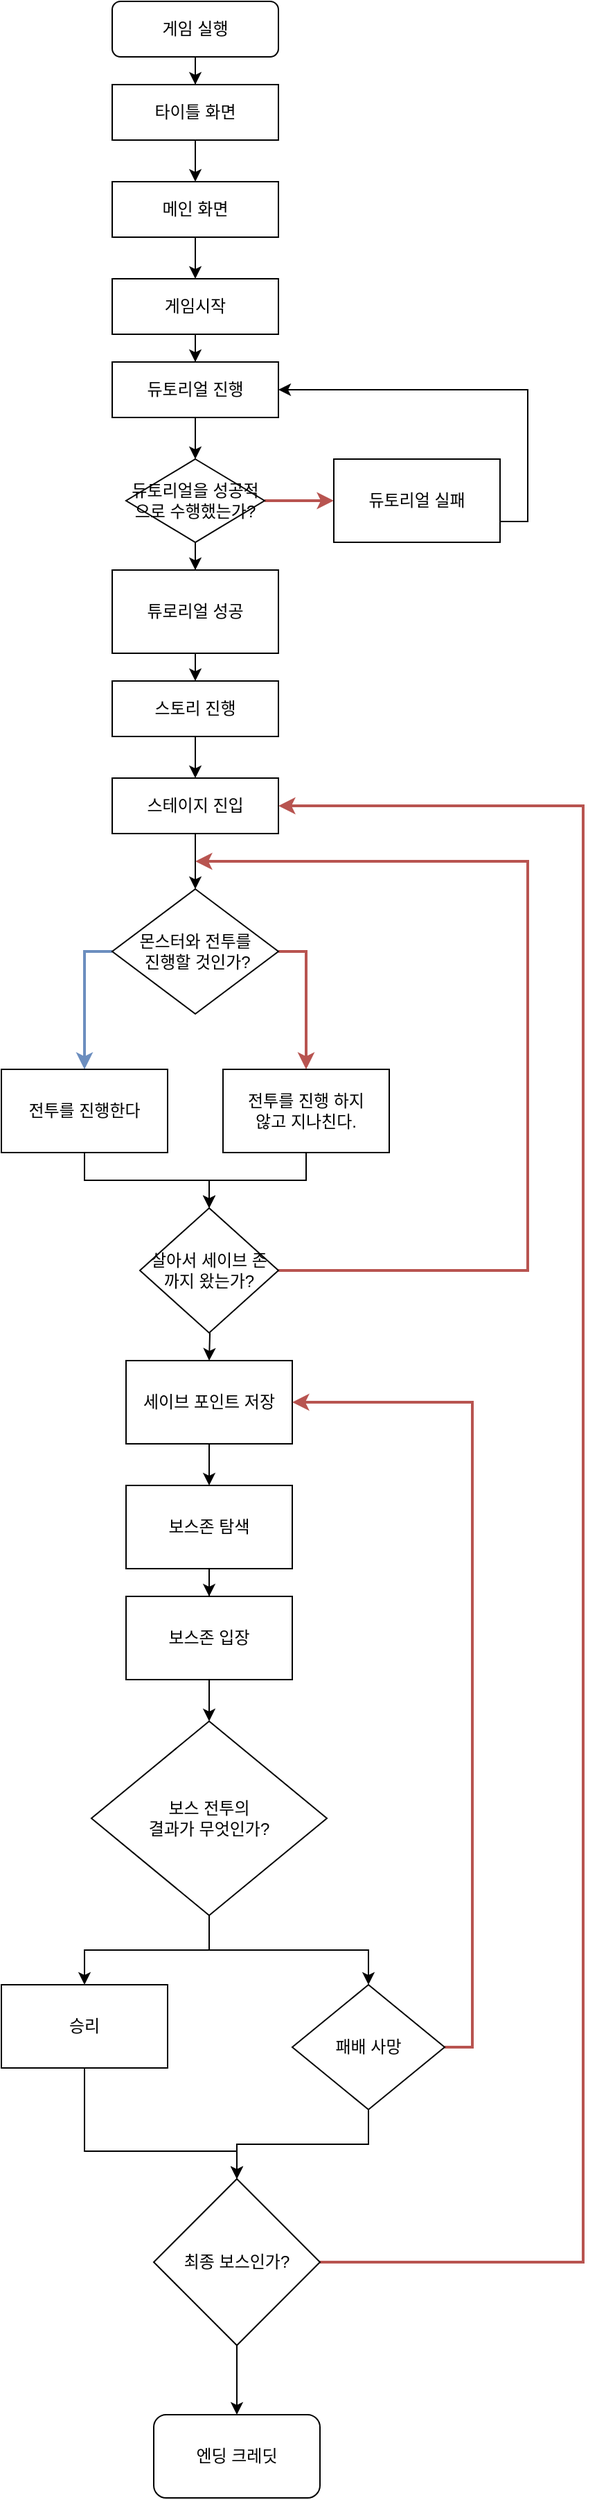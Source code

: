 <mxfile version="24.2.1" type="device">
  <diagram id="C5RBs43oDa-KdzZeNtuy" name="Page-1">
    <mxGraphModel dx="555" dy="915" grid="1" gridSize="10" guides="1" tooltips="1" connect="1" arrows="1" fold="1" page="1" pageScale="1" pageWidth="827" pageHeight="1169" math="0" shadow="0">
      <root>
        <mxCell id="WIyWlLk6GJQsqaUBKTNV-0" />
        <mxCell id="WIyWlLk6GJQsqaUBKTNV-1" parent="WIyWlLk6GJQsqaUBKTNV-0" />
        <mxCell id="J5YvXjTz-N14ASz92c-d-11" value="" style="edgeStyle=orthogonalEdgeStyle;rounded=0;orthogonalLoop=1;jettySize=auto;html=1;" edge="1" parent="WIyWlLk6GJQsqaUBKTNV-1" source="WIyWlLk6GJQsqaUBKTNV-3" target="J5YvXjTz-N14ASz92c-d-10">
          <mxGeometry relative="1" as="geometry" />
        </mxCell>
        <mxCell id="WIyWlLk6GJQsqaUBKTNV-3" value="게임 실행" style="rounded=1;whiteSpace=wrap;html=1;fontSize=12;glass=0;strokeWidth=1;shadow=0;" parent="WIyWlLk6GJQsqaUBKTNV-1" vertex="1">
          <mxGeometry x="150" y="30" width="120" height="40" as="geometry" />
        </mxCell>
        <mxCell id="J5YvXjTz-N14ASz92c-d-13" value="" style="edgeStyle=orthogonalEdgeStyle;rounded=0;orthogonalLoop=1;jettySize=auto;html=1;" edge="1" parent="WIyWlLk6GJQsqaUBKTNV-1" source="J5YvXjTz-N14ASz92c-d-10" target="J5YvXjTz-N14ASz92c-d-12">
          <mxGeometry relative="1" as="geometry" />
        </mxCell>
        <mxCell id="J5YvXjTz-N14ASz92c-d-10" value="타이틀 화면" style="rounded=0;whiteSpace=wrap;html=1;fontSize=12;glass=0;strokeWidth=1;shadow=0;" vertex="1" parent="WIyWlLk6GJQsqaUBKTNV-1">
          <mxGeometry x="150" y="90" width="120" height="40" as="geometry" />
        </mxCell>
        <mxCell id="J5YvXjTz-N14ASz92c-d-15" value="" style="edgeStyle=orthogonalEdgeStyle;rounded=0;orthogonalLoop=1;jettySize=auto;html=1;" edge="1" parent="WIyWlLk6GJQsqaUBKTNV-1" source="J5YvXjTz-N14ASz92c-d-12" target="J5YvXjTz-N14ASz92c-d-14">
          <mxGeometry relative="1" as="geometry" />
        </mxCell>
        <mxCell id="J5YvXjTz-N14ASz92c-d-12" value="메인 화면" style="rounded=0;whiteSpace=wrap;html=1;fontSize=12;glass=0;strokeWidth=1;shadow=0;" vertex="1" parent="WIyWlLk6GJQsqaUBKTNV-1">
          <mxGeometry x="150" y="160" width="120" height="40" as="geometry" />
        </mxCell>
        <mxCell id="J5YvXjTz-N14ASz92c-d-44" value="" style="edgeStyle=orthogonalEdgeStyle;rounded=0;orthogonalLoop=1;jettySize=auto;html=1;" edge="1" parent="WIyWlLk6GJQsqaUBKTNV-1" source="J5YvXjTz-N14ASz92c-d-14" target="J5YvXjTz-N14ASz92c-d-43">
          <mxGeometry relative="1" as="geometry" />
        </mxCell>
        <mxCell id="J5YvXjTz-N14ASz92c-d-14" value="게임시작" style="rounded=0;whiteSpace=wrap;html=1;fontSize=12;glass=0;strokeWidth=1;shadow=0;" vertex="1" parent="WIyWlLk6GJQsqaUBKTNV-1">
          <mxGeometry x="150" y="230" width="120" height="40" as="geometry" />
        </mxCell>
        <mxCell id="J5YvXjTz-N14ASz92c-d-21" value="" style="edgeStyle=orthogonalEdgeStyle;rounded=0;orthogonalLoop=1;jettySize=auto;html=1;" edge="1" parent="WIyWlLk6GJQsqaUBKTNV-1" source="J5YvXjTz-N14ASz92c-d-18" target="J5YvXjTz-N14ASz92c-d-20">
          <mxGeometry relative="1" as="geometry" />
        </mxCell>
        <mxCell id="J5YvXjTz-N14ASz92c-d-18" value="스토리 진행" style="rounded=0;whiteSpace=wrap;html=1;fontSize=12;glass=0;strokeWidth=1;shadow=0;" vertex="1" parent="WIyWlLk6GJQsqaUBKTNV-1">
          <mxGeometry x="150" y="520" width="120" height="40" as="geometry" />
        </mxCell>
        <mxCell id="J5YvXjTz-N14ASz92c-d-32" value="" style="edgeStyle=orthogonalEdgeStyle;rounded=0;orthogonalLoop=1;jettySize=auto;html=1;" edge="1" parent="WIyWlLk6GJQsqaUBKTNV-1" source="J5YvXjTz-N14ASz92c-d-20" target="J5YvXjTz-N14ASz92c-d-31">
          <mxGeometry relative="1" as="geometry" />
        </mxCell>
        <mxCell id="J5YvXjTz-N14ASz92c-d-20" value="스테이지 진입" style="rounded=0;whiteSpace=wrap;html=1;fontSize=12;glass=0;strokeWidth=1;shadow=0;" vertex="1" parent="WIyWlLk6GJQsqaUBKTNV-1">
          <mxGeometry x="150" y="590" width="120" height="40" as="geometry" />
        </mxCell>
        <mxCell id="J5YvXjTz-N14ASz92c-d-36" value="" style="edgeStyle=orthogonalEdgeStyle;rounded=0;orthogonalLoop=1;jettySize=auto;html=1;fillColor=#f8cecc;strokeColor=#b85450;strokeWidth=2;exitX=1;exitY=0.5;exitDx=0;exitDy=0;" edge="1" parent="WIyWlLk6GJQsqaUBKTNV-1" source="J5YvXjTz-N14ASz92c-d-31" target="J5YvXjTz-N14ASz92c-d-33">
          <mxGeometry relative="1" as="geometry" />
        </mxCell>
        <mxCell id="J5YvXjTz-N14ASz92c-d-72" style="edgeStyle=orthogonalEdgeStyle;rounded=0;orthogonalLoop=1;jettySize=auto;html=1;exitX=0;exitY=0.5;exitDx=0;exitDy=0;fillColor=#dae8fc;strokeColor=#6c8ebf;strokeWidth=2;" edge="1" parent="WIyWlLk6GJQsqaUBKTNV-1" source="J5YvXjTz-N14ASz92c-d-31" target="J5YvXjTz-N14ASz92c-d-38">
          <mxGeometry relative="1" as="geometry" />
        </mxCell>
        <mxCell id="J5YvXjTz-N14ASz92c-d-31" value="몬스터와 전투를&lt;br&gt;&amp;nbsp;진행할 것인가?" style="rhombus;whiteSpace=wrap;html=1;rounded=0;glass=0;strokeWidth=1;shadow=0;" vertex="1" parent="WIyWlLk6GJQsqaUBKTNV-1">
          <mxGeometry x="150" y="670" width="120" height="90" as="geometry" />
        </mxCell>
        <mxCell id="J5YvXjTz-N14ASz92c-d-66" style="edgeStyle=orthogonalEdgeStyle;rounded=0;orthogonalLoop=1;jettySize=auto;html=1;exitX=0.5;exitY=1;exitDx=0;exitDy=0;entryX=0.5;entryY=0;entryDx=0;entryDy=0;" edge="1" parent="WIyWlLk6GJQsqaUBKTNV-1" source="J5YvXjTz-N14ASz92c-d-33" target="J5YvXjTz-N14ASz92c-d-63">
          <mxGeometry relative="1" as="geometry" />
        </mxCell>
        <mxCell id="J5YvXjTz-N14ASz92c-d-33" value="전투를 진행 하지 &lt;br&gt;않고 지나친다." style="whiteSpace=wrap;html=1;rounded=0;glass=0;strokeWidth=1;shadow=0;" vertex="1" parent="WIyWlLk6GJQsqaUBKTNV-1">
          <mxGeometry x="230" y="800" width="120" height="60" as="geometry" />
        </mxCell>
        <mxCell id="J5YvXjTz-N14ASz92c-d-65" style="edgeStyle=orthogonalEdgeStyle;rounded=0;orthogonalLoop=1;jettySize=auto;html=1;exitX=0.5;exitY=1;exitDx=0;exitDy=0;" edge="1" parent="WIyWlLk6GJQsqaUBKTNV-1" source="J5YvXjTz-N14ASz92c-d-38" target="J5YvXjTz-N14ASz92c-d-63">
          <mxGeometry relative="1" as="geometry">
            <Array as="points">
              <mxPoint x="130" y="880" />
              <mxPoint x="220" y="880" />
            </Array>
          </mxGeometry>
        </mxCell>
        <mxCell id="J5YvXjTz-N14ASz92c-d-38" value="전투를 진행한다" style="whiteSpace=wrap;html=1;rounded=0;glass=0;strokeWidth=1;shadow=0;" vertex="1" parent="WIyWlLk6GJQsqaUBKTNV-1">
          <mxGeometry x="70" y="800" width="120" height="60" as="geometry" />
        </mxCell>
        <mxCell id="J5YvXjTz-N14ASz92c-d-48" value="" style="edgeStyle=orthogonalEdgeStyle;rounded=0;orthogonalLoop=1;jettySize=auto;html=1;fillColor=#f8cecc;strokeColor=#b85450;strokeWidth=2;" edge="1" parent="WIyWlLk6GJQsqaUBKTNV-1" source="J5YvXjTz-N14ASz92c-d-40" target="J5YvXjTz-N14ASz92c-d-47">
          <mxGeometry relative="1" as="geometry" />
        </mxCell>
        <mxCell id="J5YvXjTz-N14ASz92c-d-50" value="" style="edgeStyle=orthogonalEdgeStyle;rounded=0;orthogonalLoop=1;jettySize=auto;html=1;" edge="1" parent="WIyWlLk6GJQsqaUBKTNV-1" source="J5YvXjTz-N14ASz92c-d-40" target="J5YvXjTz-N14ASz92c-d-49">
          <mxGeometry relative="1" as="geometry" />
        </mxCell>
        <mxCell id="J5YvXjTz-N14ASz92c-d-40" value="듀토리얼을 성공적으로 수행했는가?" style="rhombus;whiteSpace=wrap;html=1;rounded=0;glass=0;strokeWidth=1;shadow=0;" vertex="1" parent="WIyWlLk6GJQsqaUBKTNV-1">
          <mxGeometry x="160" y="360" width="100" height="60" as="geometry" />
        </mxCell>
        <mxCell id="J5YvXjTz-N14ASz92c-d-45" value="" style="edgeStyle=orthogonalEdgeStyle;rounded=0;orthogonalLoop=1;jettySize=auto;html=1;" edge="1" parent="WIyWlLk6GJQsqaUBKTNV-1" source="J5YvXjTz-N14ASz92c-d-43" target="J5YvXjTz-N14ASz92c-d-40">
          <mxGeometry relative="1" as="geometry" />
        </mxCell>
        <mxCell id="J5YvXjTz-N14ASz92c-d-43" value="듀토리얼 진행" style="rounded=0;whiteSpace=wrap;html=1;fontSize=12;glass=0;strokeWidth=1;shadow=0;" vertex="1" parent="WIyWlLk6GJQsqaUBKTNV-1">
          <mxGeometry x="150" y="290" width="120" height="40" as="geometry" />
        </mxCell>
        <mxCell id="J5YvXjTz-N14ASz92c-d-51" style="edgeStyle=orthogonalEdgeStyle;rounded=0;orthogonalLoop=1;jettySize=auto;html=1;entryX=1;entryY=0.5;entryDx=0;entryDy=0;exitX=1;exitY=0.75;exitDx=0;exitDy=0;" edge="1" parent="WIyWlLk6GJQsqaUBKTNV-1" source="J5YvXjTz-N14ASz92c-d-47" target="J5YvXjTz-N14ASz92c-d-43">
          <mxGeometry relative="1" as="geometry" />
        </mxCell>
        <mxCell id="J5YvXjTz-N14ASz92c-d-47" value="듀토리얼 실패" style="whiteSpace=wrap;html=1;rounded=0;glass=0;strokeWidth=1;shadow=0;" vertex="1" parent="WIyWlLk6GJQsqaUBKTNV-1">
          <mxGeometry x="310" y="360" width="120" height="60" as="geometry" />
        </mxCell>
        <mxCell id="J5YvXjTz-N14ASz92c-d-55" style="edgeStyle=orthogonalEdgeStyle;rounded=0;orthogonalLoop=1;jettySize=auto;html=1;exitX=0.5;exitY=1;exitDx=0;exitDy=0;entryX=0.5;entryY=0;entryDx=0;entryDy=0;" edge="1" parent="WIyWlLk6GJQsqaUBKTNV-1" source="J5YvXjTz-N14ASz92c-d-49" target="J5YvXjTz-N14ASz92c-d-18">
          <mxGeometry relative="1" as="geometry" />
        </mxCell>
        <mxCell id="J5YvXjTz-N14ASz92c-d-49" value="튜로리얼 성공" style="whiteSpace=wrap;html=1;rounded=0;glass=0;strokeWidth=1;shadow=0;" vertex="1" parent="WIyWlLk6GJQsqaUBKTNV-1">
          <mxGeometry x="150" y="440" width="120" height="60" as="geometry" />
        </mxCell>
        <mxCell id="J5YvXjTz-N14ASz92c-d-60" value="" style="edgeStyle=orthogonalEdgeStyle;rounded=0;orthogonalLoop=1;jettySize=auto;html=1;" edge="1" parent="WIyWlLk6GJQsqaUBKTNV-1" target="J5YvXjTz-N14ASz92c-d-59">
          <mxGeometry relative="1" as="geometry">
            <mxPoint x="220" y="970" as="sourcePoint" />
          </mxGeometry>
        </mxCell>
        <mxCell id="J5YvXjTz-N14ASz92c-d-69" value="" style="edgeStyle=orthogonalEdgeStyle;rounded=0;orthogonalLoop=1;jettySize=auto;html=1;" edge="1" parent="WIyWlLk6GJQsqaUBKTNV-1" source="J5YvXjTz-N14ASz92c-d-59" target="J5YvXjTz-N14ASz92c-d-68">
          <mxGeometry relative="1" as="geometry" />
        </mxCell>
        <mxCell id="J5YvXjTz-N14ASz92c-d-59" value="세이브 포인트 저장" style="whiteSpace=wrap;html=1;rounded=0;glass=0;strokeWidth=1;shadow=0;" vertex="1" parent="WIyWlLk6GJQsqaUBKTNV-1">
          <mxGeometry x="160" y="1010" width="120" height="60" as="geometry" />
        </mxCell>
        <mxCell id="J5YvXjTz-N14ASz92c-d-67" style="edgeStyle=orthogonalEdgeStyle;rounded=0;orthogonalLoop=1;jettySize=auto;html=1;fillColor=#f8cecc;strokeColor=#b85450;strokeWidth=2;exitX=1;exitY=0.5;exitDx=0;exitDy=0;" edge="1" parent="WIyWlLk6GJQsqaUBKTNV-1" source="J5YvXjTz-N14ASz92c-d-63">
          <mxGeometry relative="1" as="geometry">
            <mxPoint x="210" y="650" as="targetPoint" />
            <Array as="points">
              <mxPoint x="450" y="945" />
              <mxPoint x="450" y="650" />
              <mxPoint x="270" y="650" />
            </Array>
          </mxGeometry>
        </mxCell>
        <mxCell id="J5YvXjTz-N14ASz92c-d-63" value="살아서 세이브 존 까지 왔는가?" style="rhombus;whiteSpace=wrap;html=1;rounded=0;glass=0;strokeWidth=1;shadow=0;" vertex="1" parent="WIyWlLk6GJQsqaUBKTNV-1">
          <mxGeometry x="170" y="900" width="100" height="90" as="geometry" />
        </mxCell>
        <mxCell id="J5YvXjTz-N14ASz92c-d-83" value="" style="edgeStyle=orthogonalEdgeStyle;rounded=0;orthogonalLoop=1;jettySize=auto;html=1;" edge="1" parent="WIyWlLk6GJQsqaUBKTNV-1" source="J5YvXjTz-N14ASz92c-d-68" target="J5YvXjTz-N14ASz92c-d-82">
          <mxGeometry relative="1" as="geometry" />
        </mxCell>
        <mxCell id="J5YvXjTz-N14ASz92c-d-68" value="보스존 탐색" style="whiteSpace=wrap;html=1;rounded=0;glass=0;strokeWidth=1;shadow=0;" vertex="1" parent="WIyWlLk6GJQsqaUBKTNV-1">
          <mxGeometry x="160" y="1100" width="120" height="60" as="geometry" />
        </mxCell>
        <mxCell id="J5YvXjTz-N14ASz92c-d-85" value="" style="edgeStyle=orthogonalEdgeStyle;rounded=0;orthogonalLoop=1;jettySize=auto;html=1;" edge="1" parent="WIyWlLk6GJQsqaUBKTNV-1" source="J5YvXjTz-N14ASz92c-d-82" target="J5YvXjTz-N14ASz92c-d-84">
          <mxGeometry relative="1" as="geometry" />
        </mxCell>
        <mxCell id="J5YvXjTz-N14ASz92c-d-82" value="보스존 입장" style="whiteSpace=wrap;html=1;rounded=0;glass=0;strokeWidth=1;shadow=0;" vertex="1" parent="WIyWlLk6GJQsqaUBKTNV-1">
          <mxGeometry x="160" y="1180" width="120" height="60" as="geometry" />
        </mxCell>
        <mxCell id="J5YvXjTz-N14ASz92c-d-89" value="" style="edgeStyle=orthogonalEdgeStyle;rounded=0;orthogonalLoop=1;jettySize=auto;html=1;" edge="1" parent="WIyWlLk6GJQsqaUBKTNV-1" source="J5YvXjTz-N14ASz92c-d-84" target="J5YvXjTz-N14ASz92c-d-88">
          <mxGeometry relative="1" as="geometry" />
        </mxCell>
        <mxCell id="J5YvXjTz-N14ASz92c-d-94" value="" style="edgeStyle=orthogonalEdgeStyle;rounded=0;orthogonalLoop=1;jettySize=auto;html=1;" edge="1" parent="WIyWlLk6GJQsqaUBKTNV-1" source="J5YvXjTz-N14ASz92c-d-84" target="J5YvXjTz-N14ASz92c-d-93">
          <mxGeometry relative="1" as="geometry" />
        </mxCell>
        <mxCell id="J5YvXjTz-N14ASz92c-d-84" value="보스 전투의 &lt;br&gt;결과가 무엇인가?" style="rhombus;whiteSpace=wrap;html=1;rounded=0;glass=0;strokeWidth=1;shadow=0;" vertex="1" parent="WIyWlLk6GJQsqaUBKTNV-1">
          <mxGeometry x="135" y="1270" width="170" height="140" as="geometry" />
        </mxCell>
        <mxCell id="J5YvXjTz-N14ASz92c-d-98" value="" style="edgeStyle=orthogonalEdgeStyle;rounded=0;orthogonalLoop=1;jettySize=auto;html=1;" edge="1" parent="WIyWlLk6GJQsqaUBKTNV-1" source="J5YvXjTz-N14ASz92c-d-88" target="J5YvXjTz-N14ASz92c-d-97">
          <mxGeometry relative="1" as="geometry">
            <Array as="points">
              <mxPoint x="130" y="1580" />
              <mxPoint x="240" y="1580" />
            </Array>
          </mxGeometry>
        </mxCell>
        <mxCell id="J5YvXjTz-N14ASz92c-d-88" value="승리" style="whiteSpace=wrap;html=1;rounded=0;glass=0;strokeWidth=1;shadow=0;" vertex="1" parent="WIyWlLk6GJQsqaUBKTNV-1">
          <mxGeometry x="70" y="1460" width="120" height="60" as="geometry" />
        </mxCell>
        <mxCell id="J5YvXjTz-N14ASz92c-d-95" style="edgeStyle=orthogonalEdgeStyle;rounded=0;orthogonalLoop=1;jettySize=auto;html=1;exitX=1;exitY=0.5;exitDx=0;exitDy=0;entryX=1;entryY=0.5;entryDx=0;entryDy=0;fillColor=#f8cecc;strokeColor=#b85450;strokeWidth=2;" edge="1" parent="WIyWlLk6GJQsqaUBKTNV-1" source="J5YvXjTz-N14ASz92c-d-93" target="J5YvXjTz-N14ASz92c-d-59">
          <mxGeometry relative="1" as="geometry" />
        </mxCell>
        <mxCell id="J5YvXjTz-N14ASz92c-d-99" style="edgeStyle=orthogonalEdgeStyle;rounded=0;orthogonalLoop=1;jettySize=auto;html=1;exitX=0.5;exitY=1;exitDx=0;exitDy=0;entryX=0.5;entryY=0;entryDx=0;entryDy=0;" edge="1" parent="WIyWlLk6GJQsqaUBKTNV-1" source="J5YvXjTz-N14ASz92c-d-93" target="J5YvXjTz-N14ASz92c-d-97">
          <mxGeometry relative="1" as="geometry" />
        </mxCell>
        <mxCell id="J5YvXjTz-N14ASz92c-d-93" value="패배 사망" style="rhombus;whiteSpace=wrap;html=1;rounded=0;glass=0;strokeWidth=1;shadow=0;" vertex="1" parent="WIyWlLk6GJQsqaUBKTNV-1">
          <mxGeometry x="280" y="1460" width="110" height="90" as="geometry" />
        </mxCell>
        <mxCell id="J5YvXjTz-N14ASz92c-d-104" style="edgeStyle=orthogonalEdgeStyle;rounded=0;orthogonalLoop=1;jettySize=auto;html=1;exitX=1;exitY=0.5;exitDx=0;exitDy=0;strokeWidth=2;fillColor=#f8cecc;strokeColor=#b85450;" edge="1" parent="WIyWlLk6GJQsqaUBKTNV-1" source="J5YvXjTz-N14ASz92c-d-97">
          <mxGeometry relative="1" as="geometry">
            <mxPoint x="270" y="610" as="targetPoint" />
            <Array as="points">
              <mxPoint x="490" y="1660" />
              <mxPoint x="490" y="610" />
            </Array>
          </mxGeometry>
        </mxCell>
        <mxCell id="J5YvXjTz-N14ASz92c-d-107" value="" style="edgeStyle=orthogonalEdgeStyle;rounded=0;orthogonalLoop=1;jettySize=auto;html=1;" edge="1" parent="WIyWlLk6GJQsqaUBKTNV-1" source="J5YvXjTz-N14ASz92c-d-97" target="J5YvXjTz-N14ASz92c-d-106">
          <mxGeometry relative="1" as="geometry" />
        </mxCell>
        <mxCell id="J5YvXjTz-N14ASz92c-d-97" value="최종 보스인가?" style="rhombus;whiteSpace=wrap;html=1;rounded=0;glass=0;strokeWidth=1;shadow=0;" vertex="1" parent="WIyWlLk6GJQsqaUBKTNV-1">
          <mxGeometry x="180" y="1600" width="120" height="120" as="geometry" />
        </mxCell>
        <mxCell id="J5YvXjTz-N14ASz92c-d-106" value="엔딩 크레딧" style="whiteSpace=wrap;html=1;rounded=1;glass=0;strokeWidth=1;shadow=0;" vertex="1" parent="WIyWlLk6GJQsqaUBKTNV-1">
          <mxGeometry x="180" y="1770" width="120" height="60" as="geometry" />
        </mxCell>
      </root>
    </mxGraphModel>
  </diagram>
</mxfile>
